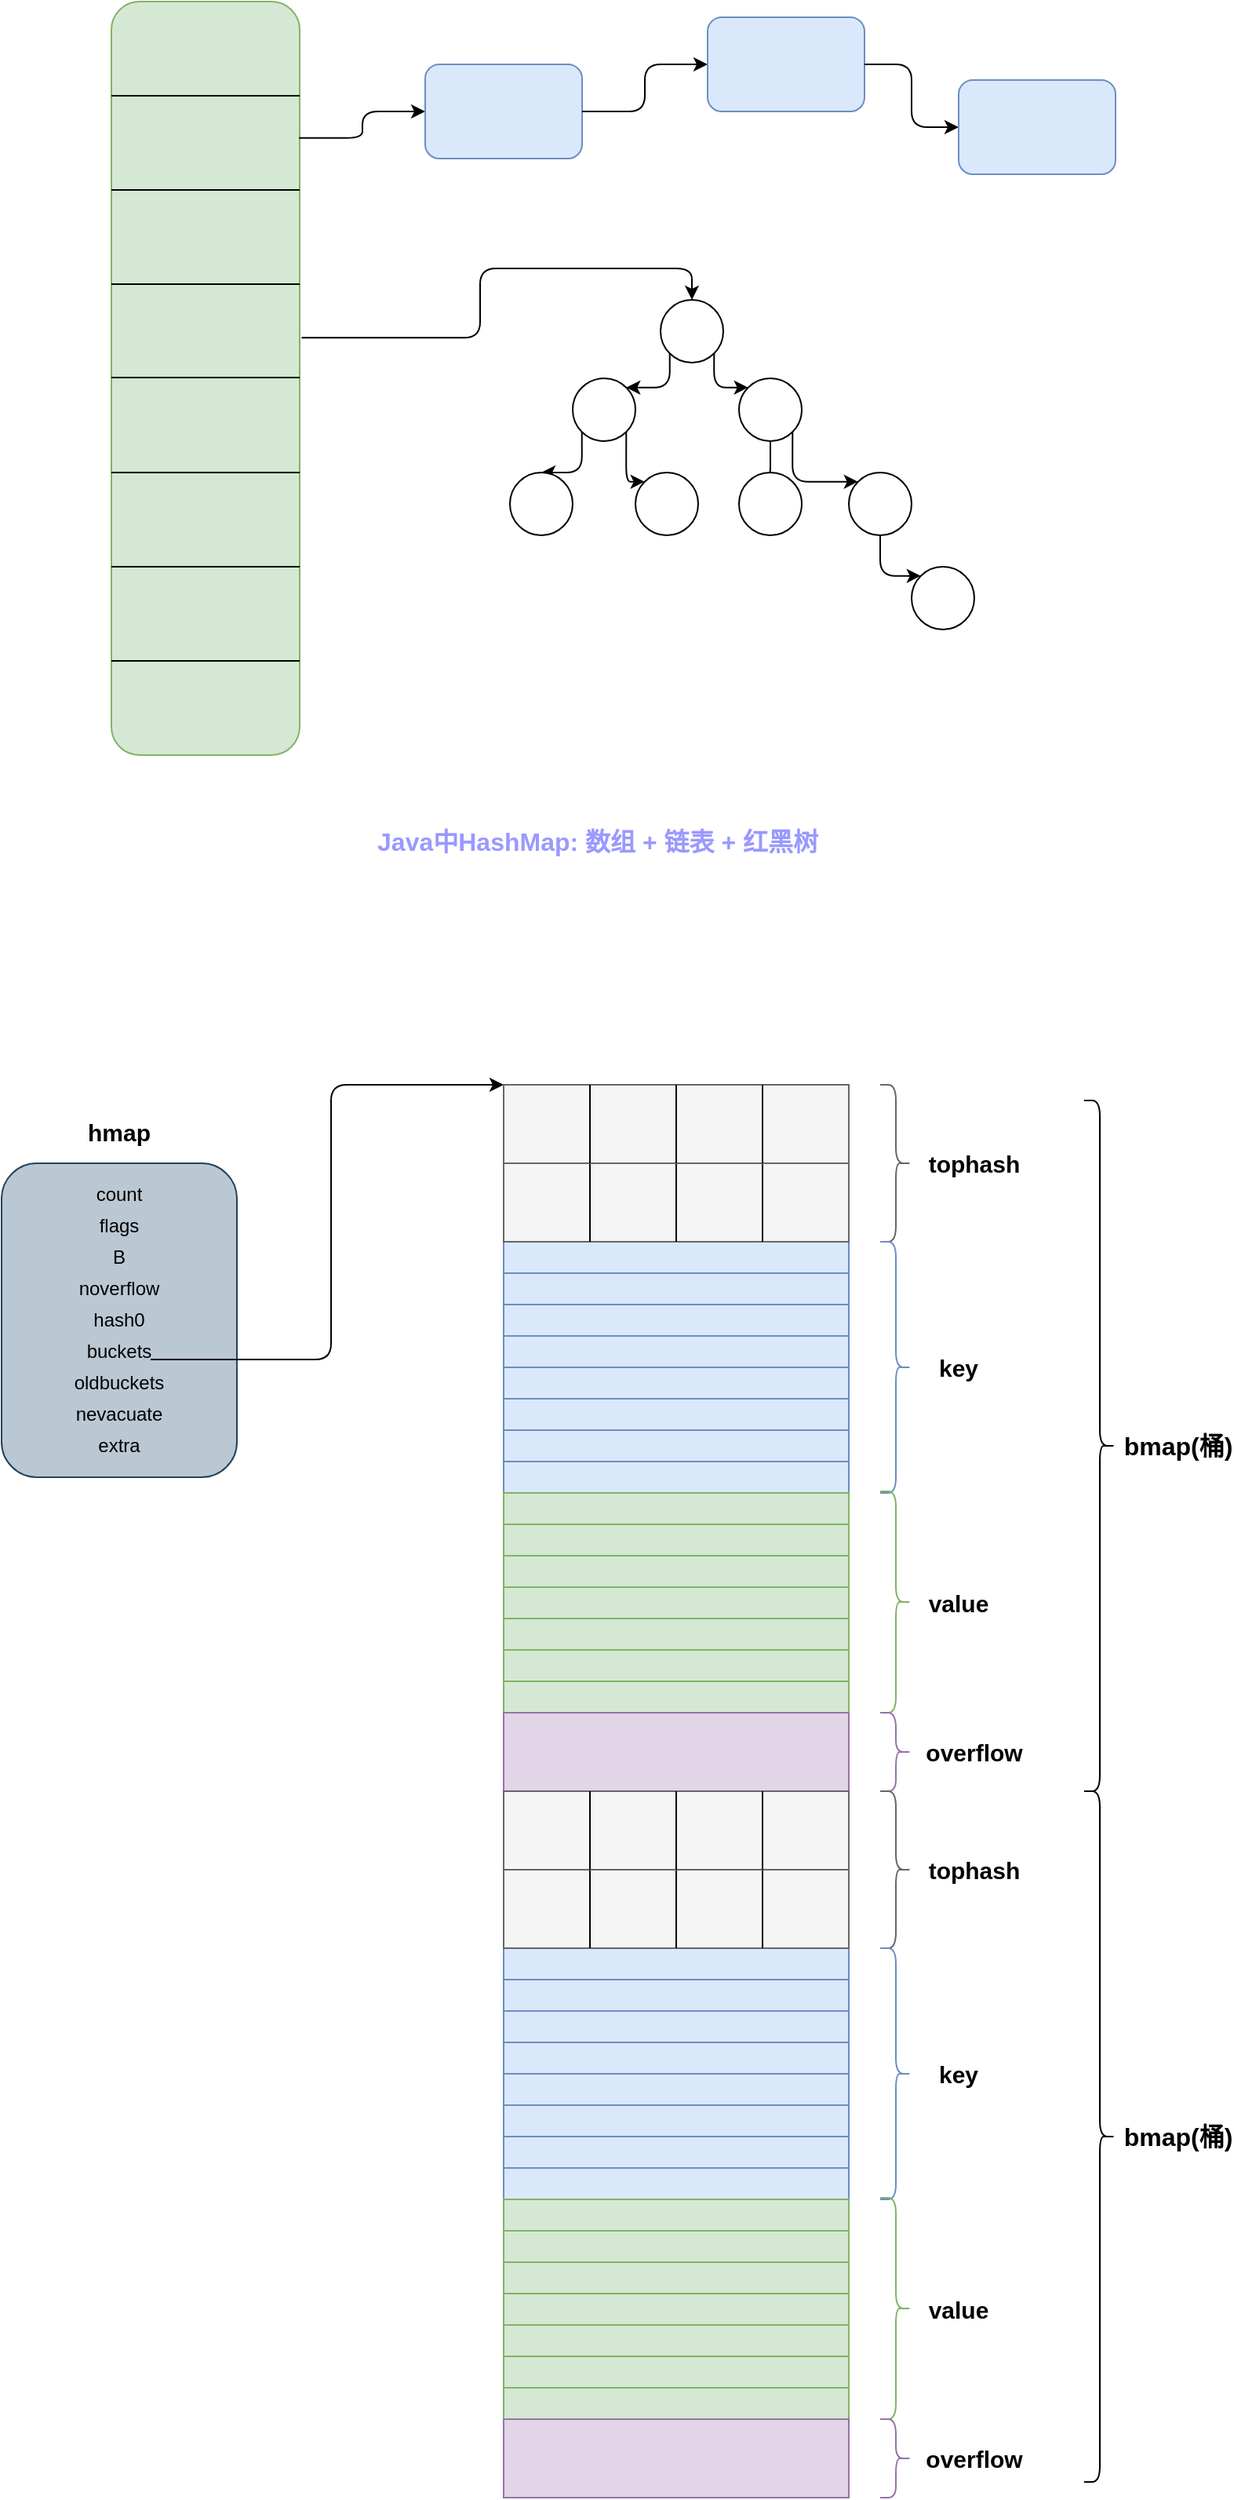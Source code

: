 <mxfile version="14.6.12" type="github">
  <diagram id="4fnfYVpl7zJbcLl9YY_H" name="第 1 页">
    <mxGraphModel dx="1730" dy="913" grid="1" gridSize="10" guides="1" tooltips="1" connect="1" arrows="1" fold="1" page="1" pageScale="1" pageWidth="827" pageHeight="1169" math="0" shadow="0">
      <root>
        <mxCell id="0" />
        <mxCell id="1" parent="0" />
        <mxCell id="SITUzHL4uQJsrREtibzH-1" value="" style="rounded=1;whiteSpace=wrap;html=1;fillColor=#d5e8d4;strokeColor=#82b366;" parent="1" vertex="1">
          <mxGeometry x="100" y="60" width="120" height="480" as="geometry" />
        </mxCell>
        <mxCell id="SITUzHL4uQJsrREtibzH-2" style="edgeStyle=orthogonalEdgeStyle;rounded=0;orthogonalLoop=1;jettySize=auto;html=1;exitX=0;exitY=0.25;exitDx=0;exitDy=0;entryX=1;entryY=0.25;entryDx=0;entryDy=0;endArrow=none;endFill=0;" parent="1" source="SITUzHL4uQJsrREtibzH-1" target="SITUzHL4uQJsrREtibzH-1" edge="1">
          <mxGeometry relative="1" as="geometry">
            <Array as="points">
              <mxPoint x="180" y="180" />
              <mxPoint x="180" y="180" />
            </Array>
          </mxGeometry>
        </mxCell>
        <mxCell id="SITUzHL4uQJsrREtibzH-3" style="edgeStyle=orthogonalEdgeStyle;rounded=0;orthogonalLoop=1;jettySize=auto;html=1;exitX=0;exitY=0.25;exitDx=0;exitDy=0;entryX=1;entryY=0.25;entryDx=0;entryDy=0;endArrow=none;endFill=0;" parent="1" edge="1">
          <mxGeometry relative="1" as="geometry">
            <mxPoint x="100" y="120" as="sourcePoint" />
            <mxPoint x="220" y="120" as="targetPoint" />
            <Array as="points">
              <mxPoint x="180" y="120" />
              <mxPoint x="180" y="120" />
            </Array>
          </mxGeometry>
        </mxCell>
        <mxCell id="SITUzHL4uQJsrREtibzH-4" style="edgeStyle=orthogonalEdgeStyle;rounded=0;orthogonalLoop=1;jettySize=auto;html=1;exitX=0;exitY=0.25;exitDx=0;exitDy=0;entryX=1;entryY=0.25;entryDx=0;entryDy=0;endArrow=none;endFill=0;" parent="1" edge="1">
          <mxGeometry relative="1" as="geometry">
            <mxPoint x="100" y="240" as="sourcePoint" />
            <mxPoint x="220" y="240" as="targetPoint" />
            <Array as="points">
              <mxPoint x="180" y="240" />
              <mxPoint x="180" y="240" />
            </Array>
          </mxGeometry>
        </mxCell>
        <mxCell id="SITUzHL4uQJsrREtibzH-5" style="edgeStyle=orthogonalEdgeStyle;rounded=0;orthogonalLoop=1;jettySize=auto;html=1;exitX=0;exitY=0.25;exitDx=0;exitDy=0;entryX=1;entryY=0.25;entryDx=0;entryDy=0;endArrow=none;endFill=0;" parent="1" edge="1">
          <mxGeometry relative="1" as="geometry">
            <mxPoint x="100" y="299.5" as="sourcePoint" />
            <mxPoint x="220" y="299.5" as="targetPoint" />
            <Array as="points">
              <mxPoint x="180" y="299.5" />
              <mxPoint x="180" y="299.5" />
            </Array>
          </mxGeometry>
        </mxCell>
        <mxCell id="SITUzHL4uQJsrREtibzH-6" style="edgeStyle=orthogonalEdgeStyle;rounded=0;orthogonalLoop=1;jettySize=auto;html=1;exitX=0;exitY=0.25;exitDx=0;exitDy=0;entryX=1;entryY=0.25;entryDx=0;entryDy=0;endArrow=none;endFill=0;" parent="1" edge="1">
          <mxGeometry relative="1" as="geometry">
            <mxPoint x="100" y="360" as="sourcePoint" />
            <mxPoint x="220" y="360" as="targetPoint" />
            <Array as="points">
              <mxPoint x="180" y="360" />
              <mxPoint x="180" y="360" />
            </Array>
          </mxGeometry>
        </mxCell>
        <mxCell id="SITUzHL4uQJsrREtibzH-7" style="edgeStyle=orthogonalEdgeStyle;rounded=0;orthogonalLoop=1;jettySize=auto;html=1;exitX=0;exitY=0.25;exitDx=0;exitDy=0;entryX=1;entryY=0.25;entryDx=0;entryDy=0;endArrow=none;endFill=0;" parent="1" edge="1">
          <mxGeometry relative="1" as="geometry">
            <mxPoint x="100" y="420" as="sourcePoint" />
            <mxPoint x="220" y="420" as="targetPoint" />
            <Array as="points">
              <mxPoint x="180" y="420" />
              <mxPoint x="180" y="420" />
            </Array>
          </mxGeometry>
        </mxCell>
        <mxCell id="SITUzHL4uQJsrREtibzH-8" style="edgeStyle=orthogonalEdgeStyle;rounded=0;orthogonalLoop=1;jettySize=auto;html=1;exitX=0;exitY=0.25;exitDx=0;exitDy=0;entryX=1;entryY=0.25;entryDx=0;entryDy=0;endArrow=none;endFill=0;" parent="1" edge="1">
          <mxGeometry relative="1" as="geometry">
            <mxPoint x="100" y="480" as="sourcePoint" />
            <mxPoint x="220" y="480" as="targetPoint" />
            <Array as="points">
              <mxPoint x="180" y="480" />
              <mxPoint x="180" y="480" />
            </Array>
          </mxGeometry>
        </mxCell>
        <mxCell id="SITUzHL4uQJsrREtibzH-14" style="edgeStyle=orthogonalEdgeStyle;rounded=1;orthogonalLoop=1;jettySize=auto;html=1;exitX=0;exitY=0.5;exitDx=0;exitDy=0;endArrow=none;endFill=0;startArrow=classic;startFill=1;entryX=0.997;entryY=0.181;entryDx=0;entryDy=0;entryPerimeter=0;" parent="1" source="SITUzHL4uQJsrREtibzH-9" target="SITUzHL4uQJsrREtibzH-1" edge="1">
          <mxGeometry relative="1" as="geometry">
            <mxPoint x="224" y="160" as="targetPoint" />
          </mxGeometry>
        </mxCell>
        <mxCell id="SITUzHL4uQJsrREtibzH-9" value="" style="rounded=1;whiteSpace=wrap;html=1;fillColor=#dae8fc;strokeColor=#6c8ebf;" parent="1" vertex="1">
          <mxGeometry x="300" y="100" width="100" height="60" as="geometry" />
        </mxCell>
        <mxCell id="SITUzHL4uQJsrREtibzH-15" style="edgeStyle=orthogonalEdgeStyle;rounded=1;orthogonalLoop=1;jettySize=auto;html=1;exitX=0;exitY=0.5;exitDx=0;exitDy=0;entryX=1;entryY=0.5;entryDx=0;entryDy=0;startArrow=classic;startFill=1;endArrow=none;endFill=0;" parent="1" source="SITUzHL4uQJsrREtibzH-11" target="SITUzHL4uQJsrREtibzH-9" edge="1">
          <mxGeometry relative="1" as="geometry" />
        </mxCell>
        <mxCell id="SITUzHL4uQJsrREtibzH-11" value="" style="rounded=1;whiteSpace=wrap;html=1;fillColor=#dae8fc;strokeColor=#6c8ebf;" parent="1" vertex="1">
          <mxGeometry x="480" y="70" width="100" height="60" as="geometry" />
        </mxCell>
        <mxCell id="SITUzHL4uQJsrREtibzH-16" style="edgeStyle=orthogonalEdgeStyle;rounded=1;orthogonalLoop=1;jettySize=auto;html=1;exitX=0;exitY=0.5;exitDx=0;exitDy=0;entryX=1;entryY=0.5;entryDx=0;entryDy=0;startArrow=classic;startFill=1;endArrow=none;endFill=0;" parent="1" source="SITUzHL4uQJsrREtibzH-12" target="SITUzHL4uQJsrREtibzH-11" edge="1">
          <mxGeometry relative="1" as="geometry" />
        </mxCell>
        <mxCell id="SITUzHL4uQJsrREtibzH-12" value="" style="rounded=1;whiteSpace=wrap;html=1;fillColor=#dae8fc;strokeColor=#6c8ebf;" parent="1" vertex="1">
          <mxGeometry x="640" y="110" width="100" height="60" as="geometry" />
        </mxCell>
        <mxCell id="SITUzHL4uQJsrREtibzH-33" style="edgeStyle=orthogonalEdgeStyle;rounded=1;orthogonalLoop=1;jettySize=auto;html=1;exitX=0.5;exitY=0;exitDx=0;exitDy=0;entryX=1.01;entryY=0.446;entryDx=0;entryDy=0;entryPerimeter=0;startArrow=classic;startFill=1;endArrow=none;endFill=0;" parent="1" source="SITUzHL4uQJsrREtibzH-17" target="SITUzHL4uQJsrREtibzH-1" edge="1">
          <mxGeometry relative="1" as="geometry" />
        </mxCell>
        <mxCell id="SITUzHL4uQJsrREtibzH-17" value="" style="ellipse;whiteSpace=wrap;html=1;aspect=fixed;" parent="1" vertex="1">
          <mxGeometry x="450" y="250" width="40" height="40" as="geometry" />
        </mxCell>
        <mxCell id="SITUzHL4uQJsrREtibzH-25" style="edgeStyle=orthogonalEdgeStyle;rounded=1;orthogonalLoop=1;jettySize=auto;html=1;exitX=1;exitY=0;exitDx=0;exitDy=0;entryX=0;entryY=1;entryDx=0;entryDy=0;startArrow=classic;startFill=1;endArrow=none;endFill=0;" parent="1" source="SITUzHL4uQJsrREtibzH-18" target="SITUzHL4uQJsrREtibzH-17" edge="1">
          <mxGeometry relative="1" as="geometry" />
        </mxCell>
        <mxCell id="SITUzHL4uQJsrREtibzH-18" value="" style="ellipse;whiteSpace=wrap;html=1;aspect=fixed;" parent="1" vertex="1">
          <mxGeometry x="394" y="300" width="40" height="40" as="geometry" />
        </mxCell>
        <mxCell id="SITUzHL4uQJsrREtibzH-27" style="edgeStyle=orthogonalEdgeStyle;rounded=1;orthogonalLoop=1;jettySize=auto;html=1;exitX=0;exitY=0;exitDx=0;exitDy=0;entryX=1;entryY=1;entryDx=0;entryDy=0;startArrow=classic;startFill=1;endArrow=none;endFill=0;" parent="1" source="SITUzHL4uQJsrREtibzH-19" target="SITUzHL4uQJsrREtibzH-17" edge="1">
          <mxGeometry relative="1" as="geometry" />
        </mxCell>
        <mxCell id="SITUzHL4uQJsrREtibzH-19" value="" style="ellipse;whiteSpace=wrap;html=1;aspect=fixed;" parent="1" vertex="1">
          <mxGeometry x="500" y="300" width="40" height="40" as="geometry" />
        </mxCell>
        <mxCell id="SITUzHL4uQJsrREtibzH-28" style="edgeStyle=orthogonalEdgeStyle;rounded=1;orthogonalLoop=1;jettySize=auto;html=1;exitX=0.5;exitY=0;exitDx=0;exitDy=0;entryX=0;entryY=1;entryDx=0;entryDy=0;startArrow=classic;startFill=1;endArrow=none;endFill=0;" parent="1" source="SITUzHL4uQJsrREtibzH-20" target="SITUzHL4uQJsrREtibzH-18" edge="1">
          <mxGeometry relative="1" as="geometry" />
        </mxCell>
        <mxCell id="SITUzHL4uQJsrREtibzH-20" value="" style="ellipse;whiteSpace=wrap;html=1;aspect=fixed;" parent="1" vertex="1">
          <mxGeometry x="354" y="360" width="40" height="40" as="geometry" />
        </mxCell>
        <mxCell id="SITUzHL4uQJsrREtibzH-29" style="edgeStyle=orthogonalEdgeStyle;rounded=1;orthogonalLoop=1;jettySize=auto;html=1;exitX=0;exitY=0;exitDx=0;exitDy=0;entryX=1;entryY=1;entryDx=0;entryDy=0;startArrow=classic;startFill=1;endArrow=none;endFill=0;" parent="1" source="SITUzHL4uQJsrREtibzH-21" target="SITUzHL4uQJsrREtibzH-18" edge="1">
          <mxGeometry relative="1" as="geometry" />
        </mxCell>
        <mxCell id="SITUzHL4uQJsrREtibzH-21" value="" style="ellipse;whiteSpace=wrap;html=1;aspect=fixed;" parent="1" vertex="1">
          <mxGeometry x="434" y="360" width="40" height="40" as="geometry" />
        </mxCell>
        <mxCell id="SITUzHL4uQJsrREtibzH-30" style="edgeStyle=orthogonalEdgeStyle;rounded=1;orthogonalLoop=1;jettySize=auto;html=1;exitX=0;exitY=0;exitDx=0;exitDy=0;entryX=0.5;entryY=1;entryDx=0;entryDy=0;startArrow=classic;startFill=1;endArrow=none;endFill=0;" parent="1" source="SITUzHL4uQJsrREtibzH-22" target="SITUzHL4uQJsrREtibzH-19" edge="1">
          <mxGeometry relative="1" as="geometry" />
        </mxCell>
        <mxCell id="SITUzHL4uQJsrREtibzH-22" value="" style="ellipse;whiteSpace=wrap;html=1;aspect=fixed;" parent="1" vertex="1">
          <mxGeometry x="500" y="360" width="40" height="40" as="geometry" />
        </mxCell>
        <mxCell id="SITUzHL4uQJsrREtibzH-31" style="edgeStyle=orthogonalEdgeStyle;rounded=1;orthogonalLoop=1;jettySize=auto;html=1;exitX=0;exitY=0;exitDx=0;exitDy=0;entryX=1;entryY=1;entryDx=0;entryDy=0;startArrow=classic;startFill=1;endArrow=none;endFill=0;" parent="1" source="SITUzHL4uQJsrREtibzH-23" target="SITUzHL4uQJsrREtibzH-19" edge="1">
          <mxGeometry relative="1" as="geometry" />
        </mxCell>
        <mxCell id="SITUzHL4uQJsrREtibzH-23" value="" style="ellipse;whiteSpace=wrap;html=1;aspect=fixed;" parent="1" vertex="1">
          <mxGeometry x="570" y="360" width="40" height="40" as="geometry" />
        </mxCell>
        <mxCell id="SITUzHL4uQJsrREtibzH-32" style="edgeStyle=orthogonalEdgeStyle;rounded=1;orthogonalLoop=1;jettySize=auto;html=1;exitX=0;exitY=0;exitDx=0;exitDy=0;entryX=0.5;entryY=1;entryDx=0;entryDy=0;startArrow=classic;startFill=1;endArrow=none;endFill=0;" parent="1" source="SITUzHL4uQJsrREtibzH-24" target="SITUzHL4uQJsrREtibzH-23" edge="1">
          <mxGeometry relative="1" as="geometry" />
        </mxCell>
        <mxCell id="SITUzHL4uQJsrREtibzH-24" value="" style="ellipse;whiteSpace=wrap;html=1;aspect=fixed;" parent="1" vertex="1">
          <mxGeometry x="610" y="420" width="40" height="40" as="geometry" />
        </mxCell>
        <mxCell id="SITUzHL4uQJsrREtibzH-34" value="&lt;font style=&quot;font-size: 16px&quot; color=&quot;#9999ff&quot;&gt;&lt;b&gt;Java中HashMap: 数组 + 链表 + 红黑树&lt;/b&gt;&lt;/font&gt;" style="text;html=1;strokeColor=none;fillColor=none;align=center;verticalAlign=middle;whiteSpace=wrap;rounded=0;" parent="1" vertex="1">
          <mxGeometry x="220" y="560" width="380" height="70" as="geometry" />
        </mxCell>
        <mxCell id="ddzBG5LzOeLQfc5O8ZVu-1" value="" style="rounded=1;whiteSpace=wrap;html=1;fillColor=#bac8d3;strokeColor=#23445d;" vertex="1" parent="1">
          <mxGeometry x="30" y="800" width="150" height="200" as="geometry" />
        </mxCell>
        <mxCell id="ddzBG5LzOeLQfc5O8ZVu-2" value="&lt;font style=&quot;font-size: 15px&quot;&gt;&lt;b&gt;hmap&lt;/b&gt;&lt;/font&gt;" style="text;html=1;strokeColor=none;fillColor=none;align=center;verticalAlign=middle;whiteSpace=wrap;rounded=0;" vertex="1" parent="1">
          <mxGeometry x="85" y="770" width="40" height="20" as="geometry" />
        </mxCell>
        <mxCell id="ddzBG5LzOeLQfc5O8ZVu-4" value="count" style="text;html=1;strokeColor=none;fillColor=none;align=center;verticalAlign=middle;whiteSpace=wrap;rounded=0;" vertex="1" parent="1">
          <mxGeometry x="85" y="810" width="40" height="20" as="geometry" />
        </mxCell>
        <mxCell id="ddzBG5LzOeLQfc5O8ZVu-5" value="flags" style="text;html=1;strokeColor=none;fillColor=none;align=center;verticalAlign=middle;whiteSpace=wrap;rounded=0;" vertex="1" parent="1">
          <mxGeometry x="85" y="830" width="40" height="20" as="geometry" />
        </mxCell>
        <mxCell id="ddzBG5LzOeLQfc5O8ZVu-6" value="B" style="text;html=1;strokeColor=none;fillColor=none;align=center;verticalAlign=middle;whiteSpace=wrap;rounded=0;" vertex="1" parent="1">
          <mxGeometry x="85" y="850" width="40" height="20" as="geometry" />
        </mxCell>
        <mxCell id="ddzBG5LzOeLQfc5O8ZVu-7" value="noverflow&lt;span style=&quot;color: rgba(0 , 0 , 0 , 0) ; font-family: monospace ; font-size: 0px&quot;&gt;%3CmxGraphModel%3E%3Croot%3E%3CmxCell%20id%3D%220%22%2F%3E%3CmxCell%20id%3D%221%22%20parent%3D%220%22%2F%3E%3CmxCell%20id%3D%222%22%20value%3D%22B%22%20style%3D%22text%3Bhtml%3D1%3BstrokeColor%3Dnone%3BfillColor%3Dnone%3Balign%3Dcenter%3BverticalAlign%3Dmiddle%3BwhiteSpace%3Dwrap%3Brounded%3D0%3B%22%20vertex%3D%221%22%20parent%3D%221%22%3E%3CmxGeometry%20x%3D%2285%22%20y%3D%22850%22%20width%3D%2240%22%20height%3D%2220%22%20as%3D%22geometry%22%2F%3E%3C%2FmxCell%3E%3C%2Froot%3E%3C%2FmxGraphModel%3E&lt;/span&gt;" style="text;html=1;strokeColor=none;fillColor=none;align=center;verticalAlign=middle;whiteSpace=wrap;rounded=0;" vertex="1" parent="1">
          <mxGeometry x="85" y="870" width="40" height="20" as="geometry" />
        </mxCell>
        <mxCell id="ddzBG5LzOeLQfc5O8ZVu-8" value="hash0" style="text;html=1;strokeColor=none;fillColor=none;align=center;verticalAlign=middle;whiteSpace=wrap;rounded=0;" vertex="1" parent="1">
          <mxGeometry x="85" y="890" width="40" height="20" as="geometry" />
        </mxCell>
        <mxCell id="ddzBG5LzOeLQfc5O8ZVu-9" value="buckets" style="text;html=1;strokeColor=none;fillColor=none;align=center;verticalAlign=middle;whiteSpace=wrap;rounded=0;" vertex="1" parent="1">
          <mxGeometry x="85" y="910" width="40" height="20" as="geometry" />
        </mxCell>
        <mxCell id="ddzBG5LzOeLQfc5O8ZVu-10" value="oldbuckets" style="text;html=1;strokeColor=none;fillColor=none;align=center;verticalAlign=middle;whiteSpace=wrap;rounded=0;" vertex="1" parent="1">
          <mxGeometry x="85" y="930" width="40" height="20" as="geometry" />
        </mxCell>
        <mxCell id="ddzBG5LzOeLQfc5O8ZVu-11" value="nevacuate" style="text;html=1;strokeColor=none;fillColor=none;align=center;verticalAlign=middle;whiteSpace=wrap;rounded=0;" vertex="1" parent="1">
          <mxGeometry x="85" y="950" width="40" height="20" as="geometry" />
        </mxCell>
        <mxCell id="ddzBG5LzOeLQfc5O8ZVu-12" value="extra" style="text;html=1;strokeColor=none;fillColor=none;align=center;verticalAlign=middle;whiteSpace=wrap;rounded=0;" vertex="1" parent="1">
          <mxGeometry x="85" y="970" width="40" height="20" as="geometry" />
        </mxCell>
        <mxCell id="ddzBG5LzOeLQfc5O8ZVu-44" style="edgeStyle=orthogonalEdgeStyle;rounded=1;orthogonalLoop=1;jettySize=auto;html=1;exitX=0.75;exitY=0;exitDx=0;exitDy=0;entryX=0.75;entryY=0;entryDx=0;entryDy=0;endArrow=classic;endFill=1;" edge="1" parent="1" source="ddzBG5LzOeLQfc5O8ZVu-13" target="ddzBG5LzOeLQfc5O8ZVu-26">
          <mxGeometry relative="1" as="geometry" />
        </mxCell>
        <mxCell id="ddzBG5LzOeLQfc5O8ZVu-45" style="edgeStyle=orthogonalEdgeStyle;rounded=1;orthogonalLoop=1;jettySize=auto;html=1;exitX=0.75;exitY=0;exitDx=0;exitDy=0;entryX=0.75;entryY=0;entryDx=0;entryDy=0;endArrow=none;endFill=0;" edge="1" parent="1" source="ddzBG5LzOeLQfc5O8ZVu-13" target="ddzBG5LzOeLQfc5O8ZVu-26">
          <mxGeometry relative="1" as="geometry" />
        </mxCell>
        <mxCell id="ddzBG5LzOeLQfc5O8ZVu-13" value="" style="rounded=1;whiteSpace=wrap;html=1;" vertex="1" parent="1">
          <mxGeometry x="350" y="800" width="220" height="400" as="geometry" />
        </mxCell>
        <mxCell id="ddzBG5LzOeLQfc5O8ZVu-14" style="edgeStyle=orthogonalEdgeStyle;rounded=0;orthogonalLoop=1;jettySize=auto;html=1;exitX=0;exitY=0.25;exitDx=0;exitDy=0;entryX=1;entryY=0.25;entryDx=0;entryDy=0;endArrow=none;endFill=0;" edge="1" parent="1" source="ddzBG5LzOeLQfc5O8ZVu-13" target="ddzBG5LzOeLQfc5O8ZVu-13">
          <mxGeometry relative="1" as="geometry">
            <Array as="points">
              <mxPoint x="440" y="850" />
              <mxPoint x="440" y="850" />
            </Array>
          </mxGeometry>
        </mxCell>
        <mxCell id="ddzBG5LzOeLQfc5O8ZVu-46" style="edgeStyle=orthogonalEdgeStyle;rounded=1;orthogonalLoop=1;jettySize=auto;html=1;exitX=0.75;exitY=0;exitDx=0;exitDy=0;entryX=0.75;entryY=0;entryDx=0;entryDy=0;endArrow=none;endFill=0;" edge="1" parent="1" source="ddzBG5LzOeLQfc5O8ZVu-26" target="ddzBG5LzOeLQfc5O8ZVu-13">
          <mxGeometry relative="1" as="geometry">
            <Array as="points">
              <mxPoint x="515" y="850" />
              <mxPoint x="515" y="850" />
            </Array>
          </mxGeometry>
        </mxCell>
        <mxCell id="ddzBG5LzOeLQfc5O8ZVu-26" value="" style="rounded=0;whiteSpace=wrap;html=1;shadow=0;fillColor=#dae8fc;strokeColor=#6c8ebf;" vertex="1" parent="1">
          <mxGeometry x="350" y="850" width="220" height="20" as="geometry" />
        </mxCell>
        <mxCell id="ddzBG5LzOeLQfc5O8ZVu-28" value="" style="rounded=0;whiteSpace=wrap;html=1;shadow=0;fillColor=#dae8fc;strokeColor=#6c8ebf;" vertex="1" parent="1">
          <mxGeometry x="350" y="870" width="220" height="20" as="geometry" />
        </mxCell>
        <mxCell id="ddzBG5LzOeLQfc5O8ZVu-29" value="" style="rounded=0;whiteSpace=wrap;html=1;shadow=0;fillColor=#dae8fc;strokeColor=#6c8ebf;" vertex="1" parent="1">
          <mxGeometry x="350" y="890" width="220" height="20" as="geometry" />
        </mxCell>
        <mxCell id="ddzBG5LzOeLQfc5O8ZVu-30" value="" style="rounded=0;whiteSpace=wrap;html=1;shadow=0;fillColor=#dae8fc;strokeColor=#6c8ebf;" vertex="1" parent="1">
          <mxGeometry x="350" y="910" width="220" height="20" as="geometry" />
        </mxCell>
        <mxCell id="ddzBG5LzOeLQfc5O8ZVu-31" value="" style="rounded=0;whiteSpace=wrap;html=1;shadow=0;fillColor=#dae8fc;strokeColor=#6c8ebf;" vertex="1" parent="1">
          <mxGeometry x="350" y="930" width="220" height="20" as="geometry" />
        </mxCell>
        <mxCell id="ddzBG5LzOeLQfc5O8ZVu-32" value="" style="rounded=0;whiteSpace=wrap;html=1;shadow=0;fillColor=#dae8fc;strokeColor=#6c8ebf;" vertex="1" parent="1">
          <mxGeometry x="350" y="950" width="220" height="20" as="geometry" />
        </mxCell>
        <mxCell id="ddzBG5LzOeLQfc5O8ZVu-34" value="" style="rounded=0;whiteSpace=wrap;html=1;shadow=0;fillColor=#dae8fc;strokeColor=#6c8ebf;" vertex="1" parent="1">
          <mxGeometry x="350" y="970" width="220" height="20" as="geometry" />
        </mxCell>
        <mxCell id="ddzBG5LzOeLQfc5O8ZVu-35" value="" style="rounded=0;whiteSpace=wrap;html=1;shadow=0;fillColor=#dae8fc;strokeColor=#6c8ebf;" vertex="1" parent="1">
          <mxGeometry x="350" y="990" width="220" height="20" as="geometry" />
        </mxCell>
        <mxCell id="ddzBG5LzOeLQfc5O8ZVu-36" style="edgeStyle=orthogonalEdgeStyle;rounded=0;orthogonalLoop=1;jettySize=auto;html=1;exitX=0;exitY=0.25;exitDx=0;exitDy=0;entryX=1;entryY=0.25;entryDx=0;entryDy=0;endArrow=none;endFill=0;" edge="1" parent="1">
          <mxGeometry relative="1" as="geometry">
            <mxPoint x="350" y="1055" as="sourcePoint" />
            <mxPoint x="570" y="1055" as="targetPoint" />
            <Array as="points">
              <mxPoint x="440" y="1010" />
              <mxPoint x="440" y="1010" />
            </Array>
          </mxGeometry>
        </mxCell>
        <mxCell id="ddzBG5LzOeLQfc5O8ZVu-37" value="" style="rounded=0;whiteSpace=wrap;html=1;shadow=0;fillColor=#d5e8d4;strokeColor=#82b366;" vertex="1" parent="1">
          <mxGeometry x="350" y="1010" width="220" height="20" as="geometry" />
        </mxCell>
        <mxCell id="ddzBG5LzOeLQfc5O8ZVu-38" value="" style="rounded=0;whiteSpace=wrap;html=1;shadow=0;fillColor=#d5e8d4;strokeColor=#82b366;" vertex="1" parent="1">
          <mxGeometry x="350" y="1030" width="220" height="20" as="geometry" />
        </mxCell>
        <mxCell id="ddzBG5LzOeLQfc5O8ZVu-39" value="" style="rounded=0;whiteSpace=wrap;html=1;shadow=0;fillColor=#d5e8d4;strokeColor=#82b366;" vertex="1" parent="1">
          <mxGeometry x="350" y="1050" width="220" height="20" as="geometry" />
        </mxCell>
        <mxCell id="ddzBG5LzOeLQfc5O8ZVu-40" value="" style="rounded=0;whiteSpace=wrap;html=1;shadow=0;fillColor=#d5e8d4;strokeColor=#82b366;" vertex="1" parent="1">
          <mxGeometry x="350" y="1070" width="220" height="20" as="geometry" />
        </mxCell>
        <mxCell id="ddzBG5LzOeLQfc5O8ZVu-41" value="" style="rounded=0;whiteSpace=wrap;html=1;shadow=0;fillColor=#d5e8d4;strokeColor=#82b366;" vertex="1" parent="1">
          <mxGeometry x="350" y="1090" width="220" height="20" as="geometry" />
        </mxCell>
        <mxCell id="ddzBG5LzOeLQfc5O8ZVu-42" value="" style="rounded=0;whiteSpace=wrap;html=1;shadow=0;fillColor=#d5e8d4;strokeColor=#82b366;" vertex="1" parent="1">
          <mxGeometry x="350" y="1110" width="220" height="20" as="geometry" />
        </mxCell>
        <mxCell id="ddzBG5LzOeLQfc5O8ZVu-43" value="" style="rounded=0;whiteSpace=wrap;html=1;shadow=0;fillColor=#d5e8d4;strokeColor=#82b366;" vertex="1" parent="1">
          <mxGeometry x="350" y="1130" width="220" height="20" as="geometry" />
        </mxCell>
        <mxCell id="ddzBG5LzOeLQfc5O8ZVu-15" style="edgeStyle=orthogonalEdgeStyle;rounded=1;orthogonalLoop=1;jettySize=auto;html=1;exitX=1;exitY=0.75;exitDx=0;exitDy=0;entryX=0;entryY=0;entryDx=0;entryDy=0;endArrow=classic;endFill=1;" edge="1" parent="1" source="ddzBG5LzOeLQfc5O8ZVu-9" target="ddzBG5LzOeLQfc5O8ZVu-70">
          <mxGeometry relative="1" as="geometry">
            <Array as="points">
              <mxPoint x="240" y="925" />
              <mxPoint x="240" y="750" />
            </Array>
          </mxGeometry>
        </mxCell>
        <mxCell id="ddzBG5LzOeLQfc5O8ZVu-49" style="edgeStyle=orthogonalEdgeStyle;rounded=1;orthogonalLoop=1;jettySize=auto;html=1;entryX=0.75;entryY=0;entryDx=0;entryDy=0;endArrow=none;endFill=0;exitX=0.5;exitY=0;exitDx=0;exitDy=0;" edge="1" parent="1" source="ddzBG5LzOeLQfc5O8ZVu-26">
          <mxGeometry relative="1" as="geometry">
            <mxPoint x="459.5" y="830" as="sourcePoint" />
            <mxPoint x="459.5" y="800" as="targetPoint" />
            <Array as="points">
              <mxPoint x="460" y="820" />
            </Array>
          </mxGeometry>
        </mxCell>
        <mxCell id="ddzBG5LzOeLQfc5O8ZVu-50" style="edgeStyle=orthogonalEdgeStyle;rounded=1;orthogonalLoop=1;jettySize=auto;html=1;entryX=0.75;entryY=0;entryDx=0;entryDy=0;endArrow=none;endFill=0;" edge="1" parent="1">
          <mxGeometry relative="1" as="geometry">
            <mxPoint x="489" y="850" as="sourcePoint" />
            <mxPoint x="489" y="800" as="targetPoint" />
            <Array as="points">
              <mxPoint x="489.5" y="820" />
            </Array>
          </mxGeometry>
        </mxCell>
        <mxCell id="ddzBG5LzOeLQfc5O8ZVu-51" style="edgeStyle=orthogonalEdgeStyle;rounded=1;orthogonalLoop=1;jettySize=auto;html=1;entryX=0.75;entryY=0;entryDx=0;entryDy=0;endArrow=none;endFill=0;" edge="1" parent="1">
          <mxGeometry relative="1" as="geometry">
            <mxPoint x="540" y="850" as="sourcePoint" />
            <mxPoint x="540" y="800" as="targetPoint" />
            <Array as="points">
              <mxPoint x="540.5" y="820" />
            </Array>
          </mxGeometry>
        </mxCell>
        <mxCell id="ddzBG5LzOeLQfc5O8ZVu-52" style="edgeStyle=orthogonalEdgeStyle;rounded=1;orthogonalLoop=1;jettySize=auto;html=1;entryX=0.75;entryY=0;entryDx=0;entryDy=0;endArrow=none;endFill=0;" edge="1" parent="1">
          <mxGeometry relative="1" as="geometry">
            <mxPoint x="409.5" y="850" as="sourcePoint" />
            <mxPoint x="409.5" y="800" as="targetPoint" />
            <Array as="points">
              <mxPoint x="410" y="820" />
            </Array>
          </mxGeometry>
        </mxCell>
        <mxCell id="ddzBG5LzOeLQfc5O8ZVu-53" style="edgeStyle=orthogonalEdgeStyle;rounded=1;orthogonalLoop=1;jettySize=auto;html=1;entryX=0.75;entryY=0;entryDx=0;entryDy=0;endArrow=none;endFill=0;" edge="1" parent="1">
          <mxGeometry relative="1" as="geometry">
            <mxPoint x="434" y="850" as="sourcePoint" />
            <mxPoint x="434" y="800" as="targetPoint" />
            <Array as="points">
              <mxPoint x="434.5" y="820" />
            </Array>
          </mxGeometry>
        </mxCell>
        <mxCell id="ddzBG5LzOeLQfc5O8ZVu-54" style="edgeStyle=orthogonalEdgeStyle;rounded=1;orthogonalLoop=1;jettySize=auto;html=1;entryX=0.75;entryY=0;entryDx=0;entryDy=0;endArrow=none;endFill=0;fillColor=#E1D5E7;" edge="1" parent="1">
          <mxGeometry relative="1" as="geometry">
            <mxPoint x="380" y="850" as="sourcePoint" />
            <mxPoint x="380" y="800" as="targetPoint" />
            <Array as="points">
              <mxPoint x="380.5" y="820" />
            </Array>
          </mxGeometry>
        </mxCell>
        <mxCell id="ddzBG5LzOeLQfc5O8ZVu-56" value="" style="rounded=0;whiteSpace=wrap;html=1;shadow=0;fillColor=#e1d5e7;strokeColor=#9673a6;" vertex="1" parent="1">
          <mxGeometry x="350" y="1150" width="220" height="50" as="geometry" />
        </mxCell>
        <mxCell id="ddzBG5LzOeLQfc5O8ZVu-59" value="" style="rounded=0;whiteSpace=wrap;html=1;shadow=0;fillColor=#f5f5f5;strokeColor=#666666;fontColor=#333333;" vertex="1" parent="1">
          <mxGeometry x="350" y="800" width="220" height="50" as="geometry" />
        </mxCell>
        <mxCell id="ddzBG5LzOeLQfc5O8ZVu-62" style="edgeStyle=orthogonalEdgeStyle;rounded=1;orthogonalLoop=1;jettySize=auto;html=1;exitX=0.5;exitY=0;exitDx=0;exitDy=0;entryX=0.5;entryY=1;entryDx=0;entryDy=0;endArrow=none;endFill=0;fillColor=#E1D5E7;" edge="1" parent="1" source="ddzBG5LzOeLQfc5O8ZVu-59" target="ddzBG5LzOeLQfc5O8ZVu-59">
          <mxGeometry relative="1" as="geometry">
            <Array as="points">
              <mxPoint x="460" y="825" />
              <mxPoint x="460" y="825" />
            </Array>
          </mxGeometry>
        </mxCell>
        <mxCell id="ddzBG5LzOeLQfc5O8ZVu-65" style="edgeStyle=orthogonalEdgeStyle;rounded=1;orthogonalLoop=1;jettySize=auto;html=1;exitX=0.25;exitY=0;exitDx=0;exitDy=0;entryX=0.25;entryY=1;entryDx=0;entryDy=0;endArrow=none;endFill=0;fillColor=#E1D5E7;" edge="1" parent="1" source="ddzBG5LzOeLQfc5O8ZVu-59" target="ddzBG5LzOeLQfc5O8ZVu-59">
          <mxGeometry relative="1" as="geometry">
            <Array as="points">
              <mxPoint x="405" y="810" />
              <mxPoint x="405" y="810" />
            </Array>
          </mxGeometry>
        </mxCell>
        <mxCell id="ddzBG5LzOeLQfc5O8ZVu-66" style="edgeStyle=orthogonalEdgeStyle;rounded=1;orthogonalLoop=1;jettySize=auto;html=1;exitX=0.75;exitY=0;exitDx=0;exitDy=0;entryX=0.75;entryY=1;entryDx=0;entryDy=0;endArrow=none;endFill=0;fillColor=#E1D5E7;" edge="1" parent="1" source="ddzBG5LzOeLQfc5O8ZVu-59" target="ddzBG5LzOeLQfc5O8ZVu-59">
          <mxGeometry relative="1" as="geometry">
            <Array as="points">
              <mxPoint x="515" y="825" />
              <mxPoint x="515" y="825" />
            </Array>
          </mxGeometry>
        </mxCell>
        <mxCell id="ddzBG5LzOeLQfc5O8ZVu-70" value="" style="rounded=0;whiteSpace=wrap;html=1;shadow=0;fillColor=#f5f5f5;strokeColor=#666666;fontColor=#333333;" vertex="1" parent="1">
          <mxGeometry x="350" y="750" width="220" height="50" as="geometry" />
        </mxCell>
        <mxCell id="ddzBG5LzOeLQfc5O8ZVu-71" style="edgeStyle=orthogonalEdgeStyle;rounded=1;orthogonalLoop=1;jettySize=auto;html=1;exitX=0.25;exitY=0;exitDx=0;exitDy=0;entryX=0.25;entryY=1;entryDx=0;entryDy=0;endArrow=none;endFill=0;fillColor=#E1D5E7;" edge="1" parent="1" source="ddzBG5LzOeLQfc5O8ZVu-70" target="ddzBG5LzOeLQfc5O8ZVu-70">
          <mxGeometry relative="1" as="geometry">
            <Array as="points">
              <mxPoint x="405" y="775" />
              <mxPoint x="405" y="775" />
            </Array>
          </mxGeometry>
        </mxCell>
        <mxCell id="ddzBG5LzOeLQfc5O8ZVu-72" style="edgeStyle=orthogonalEdgeStyle;rounded=1;orthogonalLoop=1;jettySize=auto;html=1;exitX=0.5;exitY=0;exitDx=0;exitDy=0;entryX=0.5;entryY=1;entryDx=0;entryDy=0;endArrow=none;endFill=0;fillColor=#E1D5E7;" edge="1" parent="1" source="ddzBG5LzOeLQfc5O8ZVu-70" target="ddzBG5LzOeLQfc5O8ZVu-70">
          <mxGeometry relative="1" as="geometry">
            <Array as="points">
              <mxPoint x="460" y="770" />
              <mxPoint x="460" y="770" />
            </Array>
          </mxGeometry>
        </mxCell>
        <mxCell id="ddzBG5LzOeLQfc5O8ZVu-73" style="edgeStyle=orthogonalEdgeStyle;rounded=1;orthogonalLoop=1;jettySize=auto;html=1;exitX=0.75;exitY=0;exitDx=0;exitDy=0;entryX=0.75;entryY=1;entryDx=0;entryDy=0;endArrow=none;endFill=0;fillColor=#E1D5E7;" edge="1" parent="1" source="ddzBG5LzOeLQfc5O8ZVu-70" target="ddzBG5LzOeLQfc5O8ZVu-70">
          <mxGeometry relative="1" as="geometry">
            <Array as="points">
              <mxPoint x="515" y="775" />
              <mxPoint x="515" y="775" />
            </Array>
          </mxGeometry>
        </mxCell>
        <mxCell id="ddzBG5LzOeLQfc5O8ZVu-87" value="" style="shape=curlyBracket;whiteSpace=wrap;html=1;rounded=1;flipH=1;shadow=0;fillColor=#f5f5f5;strokeColor=#666666;fontColor=#333333;" vertex="1" parent="1">
          <mxGeometry x="590" y="750" width="20" height="100" as="geometry" />
        </mxCell>
        <mxCell id="ddzBG5LzOeLQfc5O8ZVu-88" value="" style="shape=curlyBracket;whiteSpace=wrap;html=1;rounded=1;flipH=1;shadow=0;fillColor=#dae8fc;strokeColor=#6c8ebf;" vertex="1" parent="1">
          <mxGeometry x="590" y="850" width="20" height="160" as="geometry" />
        </mxCell>
        <mxCell id="ddzBG5LzOeLQfc5O8ZVu-89" value="" style="shape=curlyBracket;whiteSpace=wrap;html=1;rounded=1;flipH=1;shadow=0;fillColor=#d5e8d4;strokeColor=#82b366;" vertex="1" parent="1">
          <mxGeometry x="590" y="1009" width="20" height="141" as="geometry" />
        </mxCell>
        <mxCell id="ddzBG5LzOeLQfc5O8ZVu-91" value="" style="shape=curlyBracket;whiteSpace=wrap;html=1;rounded=1;flipH=1;shadow=0;fillColor=#e1d5e7;strokeColor=#9673a6;" vertex="1" parent="1">
          <mxGeometry x="590" y="1150" width="20" height="50" as="geometry" />
        </mxCell>
        <mxCell id="ddzBG5LzOeLQfc5O8ZVu-92" value="&lt;font style=&quot;font-size: 15px&quot;&gt;&lt;b&gt;tophash&lt;/b&gt;&lt;/font&gt;" style="text;html=1;strokeColor=none;fillColor=none;align=center;verticalAlign=middle;whiteSpace=wrap;rounded=0;shadow=0;" vertex="1" parent="1">
          <mxGeometry x="630" y="790" width="40" height="20" as="geometry" />
        </mxCell>
        <mxCell id="ddzBG5LzOeLQfc5O8ZVu-94" value="&lt;font style=&quot;font-size: 15px&quot;&gt;&lt;b&gt;key&lt;/b&gt;&lt;/font&gt;" style="text;html=1;strokeColor=none;fillColor=none;align=center;verticalAlign=middle;whiteSpace=wrap;rounded=0;shadow=0;" vertex="1" parent="1">
          <mxGeometry x="620" y="920" width="40" height="20" as="geometry" />
        </mxCell>
        <mxCell id="ddzBG5LzOeLQfc5O8ZVu-95" value="&lt;font style=&quot;font-size: 15px&quot;&gt;&lt;b&gt;value&lt;/b&gt;&lt;/font&gt;" style="text;html=1;strokeColor=none;fillColor=none;align=center;verticalAlign=middle;whiteSpace=wrap;rounded=0;shadow=0;" vertex="1" parent="1">
          <mxGeometry x="620" y="1069.5" width="40" height="20" as="geometry" />
        </mxCell>
        <mxCell id="ddzBG5LzOeLQfc5O8ZVu-96" value="&lt;font style=&quot;font-size: 15px&quot;&gt;&lt;b&gt;overflow&lt;/b&gt;&lt;/font&gt;" style="text;html=1;strokeColor=none;fillColor=none;align=center;verticalAlign=middle;whiteSpace=wrap;rounded=0;shadow=0;" vertex="1" parent="1">
          <mxGeometry x="630" y="1165" width="40" height="20" as="geometry" />
        </mxCell>
        <mxCell id="ddzBG5LzOeLQfc5O8ZVu-98" style="edgeStyle=orthogonalEdgeStyle;rounded=1;orthogonalLoop=1;jettySize=auto;html=1;exitX=0.75;exitY=0;exitDx=0;exitDy=0;entryX=0.75;entryY=0;entryDx=0;entryDy=0;endArrow=classic;endFill=1;" edge="1" parent="1" source="ddzBG5LzOeLQfc5O8ZVu-100" target="ddzBG5LzOeLQfc5O8ZVu-103">
          <mxGeometry relative="1" as="geometry" />
        </mxCell>
        <mxCell id="ddzBG5LzOeLQfc5O8ZVu-99" style="edgeStyle=orthogonalEdgeStyle;rounded=1;orthogonalLoop=1;jettySize=auto;html=1;exitX=0.75;exitY=0;exitDx=0;exitDy=0;entryX=0.75;entryY=0;entryDx=0;entryDy=0;endArrow=none;endFill=0;" edge="1" parent="1" source="ddzBG5LzOeLQfc5O8ZVu-100" target="ddzBG5LzOeLQfc5O8ZVu-103">
          <mxGeometry relative="1" as="geometry" />
        </mxCell>
        <mxCell id="ddzBG5LzOeLQfc5O8ZVu-100" value="" style="rounded=1;whiteSpace=wrap;html=1;" vertex="1" parent="1">
          <mxGeometry x="350" y="1250" width="220" height="400" as="geometry" />
        </mxCell>
        <mxCell id="ddzBG5LzOeLQfc5O8ZVu-101" style="edgeStyle=orthogonalEdgeStyle;rounded=0;orthogonalLoop=1;jettySize=auto;html=1;exitX=0;exitY=0.25;exitDx=0;exitDy=0;entryX=1;entryY=0.25;entryDx=0;entryDy=0;endArrow=none;endFill=0;" edge="1" parent="1" source="ddzBG5LzOeLQfc5O8ZVu-100" target="ddzBG5LzOeLQfc5O8ZVu-100">
          <mxGeometry relative="1" as="geometry">
            <Array as="points">
              <mxPoint x="440" y="1300" />
              <mxPoint x="440" y="1300" />
            </Array>
          </mxGeometry>
        </mxCell>
        <mxCell id="ddzBG5LzOeLQfc5O8ZVu-102" style="edgeStyle=orthogonalEdgeStyle;rounded=1;orthogonalLoop=1;jettySize=auto;html=1;exitX=0.75;exitY=0;exitDx=0;exitDy=0;entryX=0.75;entryY=0;entryDx=0;entryDy=0;endArrow=none;endFill=0;" edge="1" parent="1" source="ddzBG5LzOeLQfc5O8ZVu-103" target="ddzBG5LzOeLQfc5O8ZVu-100">
          <mxGeometry relative="1" as="geometry">
            <Array as="points">
              <mxPoint x="515" y="1300" />
              <mxPoint x="515" y="1300" />
            </Array>
          </mxGeometry>
        </mxCell>
        <mxCell id="ddzBG5LzOeLQfc5O8ZVu-103" value="" style="rounded=0;whiteSpace=wrap;html=1;shadow=0;fillColor=#dae8fc;strokeColor=#6c8ebf;" vertex="1" parent="1">
          <mxGeometry x="350" y="1300" width="220" height="20" as="geometry" />
        </mxCell>
        <mxCell id="ddzBG5LzOeLQfc5O8ZVu-104" value="" style="rounded=0;whiteSpace=wrap;html=1;shadow=0;fillColor=#dae8fc;strokeColor=#6c8ebf;" vertex="1" parent="1">
          <mxGeometry x="350" y="1320" width="220" height="20" as="geometry" />
        </mxCell>
        <mxCell id="ddzBG5LzOeLQfc5O8ZVu-105" value="" style="rounded=0;whiteSpace=wrap;html=1;shadow=0;fillColor=#dae8fc;strokeColor=#6c8ebf;" vertex="1" parent="1">
          <mxGeometry x="350" y="1340" width="220" height="20" as="geometry" />
        </mxCell>
        <mxCell id="ddzBG5LzOeLQfc5O8ZVu-106" value="" style="rounded=0;whiteSpace=wrap;html=1;shadow=0;fillColor=#dae8fc;strokeColor=#6c8ebf;" vertex="1" parent="1">
          <mxGeometry x="350" y="1360" width="220" height="20" as="geometry" />
        </mxCell>
        <mxCell id="ddzBG5LzOeLQfc5O8ZVu-107" value="" style="rounded=0;whiteSpace=wrap;html=1;shadow=0;fillColor=#dae8fc;strokeColor=#6c8ebf;" vertex="1" parent="1">
          <mxGeometry x="350" y="1380" width="220" height="20" as="geometry" />
        </mxCell>
        <mxCell id="ddzBG5LzOeLQfc5O8ZVu-108" value="" style="rounded=0;whiteSpace=wrap;html=1;shadow=0;fillColor=#dae8fc;strokeColor=#6c8ebf;" vertex="1" parent="1">
          <mxGeometry x="350" y="1400" width="220" height="20" as="geometry" />
        </mxCell>
        <mxCell id="ddzBG5LzOeLQfc5O8ZVu-109" value="" style="rounded=0;whiteSpace=wrap;html=1;shadow=0;fillColor=#dae8fc;strokeColor=#6c8ebf;" vertex="1" parent="1">
          <mxGeometry x="350" y="1420" width="220" height="20" as="geometry" />
        </mxCell>
        <mxCell id="ddzBG5LzOeLQfc5O8ZVu-110" value="" style="rounded=0;whiteSpace=wrap;html=1;shadow=0;fillColor=#dae8fc;strokeColor=#6c8ebf;" vertex="1" parent="1">
          <mxGeometry x="350" y="1440" width="220" height="20" as="geometry" />
        </mxCell>
        <mxCell id="ddzBG5LzOeLQfc5O8ZVu-111" style="edgeStyle=orthogonalEdgeStyle;rounded=0;orthogonalLoop=1;jettySize=auto;html=1;exitX=0;exitY=0.25;exitDx=0;exitDy=0;entryX=1;entryY=0.25;entryDx=0;entryDy=0;endArrow=none;endFill=0;" edge="1" parent="1">
          <mxGeometry relative="1" as="geometry">
            <mxPoint x="350" y="1505" as="sourcePoint" />
            <mxPoint x="570" y="1505" as="targetPoint" />
            <Array as="points">
              <mxPoint x="440" y="1460" />
              <mxPoint x="440" y="1460" />
            </Array>
          </mxGeometry>
        </mxCell>
        <mxCell id="ddzBG5LzOeLQfc5O8ZVu-112" value="" style="rounded=0;whiteSpace=wrap;html=1;shadow=0;fillColor=#d5e8d4;strokeColor=#82b366;" vertex="1" parent="1">
          <mxGeometry x="350" y="1460" width="220" height="20" as="geometry" />
        </mxCell>
        <mxCell id="ddzBG5LzOeLQfc5O8ZVu-113" value="" style="rounded=0;whiteSpace=wrap;html=1;shadow=0;fillColor=#d5e8d4;strokeColor=#82b366;" vertex="1" parent="1">
          <mxGeometry x="350" y="1480" width="220" height="20" as="geometry" />
        </mxCell>
        <mxCell id="ddzBG5LzOeLQfc5O8ZVu-114" value="" style="rounded=0;whiteSpace=wrap;html=1;shadow=0;fillColor=#d5e8d4;strokeColor=#82b366;" vertex="1" parent="1">
          <mxGeometry x="350" y="1500" width="220" height="20" as="geometry" />
        </mxCell>
        <mxCell id="ddzBG5LzOeLQfc5O8ZVu-115" value="" style="rounded=0;whiteSpace=wrap;html=1;shadow=0;fillColor=#d5e8d4;strokeColor=#82b366;" vertex="1" parent="1">
          <mxGeometry x="350" y="1520" width="220" height="20" as="geometry" />
        </mxCell>
        <mxCell id="ddzBG5LzOeLQfc5O8ZVu-116" value="" style="rounded=0;whiteSpace=wrap;html=1;shadow=0;fillColor=#d5e8d4;strokeColor=#82b366;" vertex="1" parent="1">
          <mxGeometry x="350" y="1540" width="220" height="20" as="geometry" />
        </mxCell>
        <mxCell id="ddzBG5LzOeLQfc5O8ZVu-117" value="" style="rounded=0;whiteSpace=wrap;html=1;shadow=0;fillColor=#d5e8d4;strokeColor=#82b366;" vertex="1" parent="1">
          <mxGeometry x="350" y="1560" width="220" height="20" as="geometry" />
        </mxCell>
        <mxCell id="ddzBG5LzOeLQfc5O8ZVu-118" value="" style="rounded=0;whiteSpace=wrap;html=1;shadow=0;fillColor=#d5e8d4;strokeColor=#82b366;" vertex="1" parent="1">
          <mxGeometry x="350" y="1580" width="220" height="20" as="geometry" />
        </mxCell>
        <mxCell id="ddzBG5LzOeLQfc5O8ZVu-119" style="edgeStyle=orthogonalEdgeStyle;rounded=1;orthogonalLoop=1;jettySize=auto;html=1;entryX=0.75;entryY=0;entryDx=0;entryDy=0;endArrow=none;endFill=0;exitX=0.5;exitY=0;exitDx=0;exitDy=0;" edge="1" parent="1" source="ddzBG5LzOeLQfc5O8ZVu-103">
          <mxGeometry relative="1" as="geometry">
            <mxPoint x="459.5" y="1280" as="sourcePoint" />
            <mxPoint x="459.5" y="1250" as="targetPoint" />
            <Array as="points">
              <mxPoint x="460" y="1270" />
            </Array>
          </mxGeometry>
        </mxCell>
        <mxCell id="ddzBG5LzOeLQfc5O8ZVu-120" style="edgeStyle=orthogonalEdgeStyle;rounded=1;orthogonalLoop=1;jettySize=auto;html=1;entryX=0.75;entryY=0;entryDx=0;entryDy=0;endArrow=none;endFill=0;" edge="1" parent="1">
          <mxGeometry relative="1" as="geometry">
            <mxPoint x="489" y="1300" as="sourcePoint" />
            <mxPoint x="489" y="1250" as="targetPoint" />
            <Array as="points">
              <mxPoint x="489.5" y="1270" />
            </Array>
          </mxGeometry>
        </mxCell>
        <mxCell id="ddzBG5LzOeLQfc5O8ZVu-121" style="edgeStyle=orthogonalEdgeStyle;rounded=1;orthogonalLoop=1;jettySize=auto;html=1;entryX=0.75;entryY=0;entryDx=0;entryDy=0;endArrow=none;endFill=0;" edge="1" parent="1">
          <mxGeometry relative="1" as="geometry">
            <mxPoint x="540" y="1300" as="sourcePoint" />
            <mxPoint x="540" y="1250" as="targetPoint" />
            <Array as="points">
              <mxPoint x="540.5" y="1270" />
            </Array>
          </mxGeometry>
        </mxCell>
        <mxCell id="ddzBG5LzOeLQfc5O8ZVu-122" style="edgeStyle=orthogonalEdgeStyle;rounded=1;orthogonalLoop=1;jettySize=auto;html=1;entryX=0.75;entryY=0;entryDx=0;entryDy=0;endArrow=none;endFill=0;" edge="1" parent="1">
          <mxGeometry relative="1" as="geometry">
            <mxPoint x="409.5" y="1300" as="sourcePoint" />
            <mxPoint x="409.5" y="1250" as="targetPoint" />
            <Array as="points">
              <mxPoint x="410" y="1270" />
            </Array>
          </mxGeometry>
        </mxCell>
        <mxCell id="ddzBG5LzOeLQfc5O8ZVu-123" style="edgeStyle=orthogonalEdgeStyle;rounded=1;orthogonalLoop=1;jettySize=auto;html=1;entryX=0.75;entryY=0;entryDx=0;entryDy=0;endArrow=none;endFill=0;" edge="1" parent="1">
          <mxGeometry relative="1" as="geometry">
            <mxPoint x="434" y="1300" as="sourcePoint" />
            <mxPoint x="434" y="1250" as="targetPoint" />
            <Array as="points">
              <mxPoint x="434.5" y="1270" />
            </Array>
          </mxGeometry>
        </mxCell>
        <mxCell id="ddzBG5LzOeLQfc5O8ZVu-124" style="edgeStyle=orthogonalEdgeStyle;rounded=1;orthogonalLoop=1;jettySize=auto;html=1;entryX=0.75;entryY=0;entryDx=0;entryDy=0;endArrow=none;endFill=0;fillColor=#E1D5E7;" edge="1" parent="1">
          <mxGeometry relative="1" as="geometry">
            <mxPoint x="380" y="1300" as="sourcePoint" />
            <mxPoint x="380" y="1250" as="targetPoint" />
            <Array as="points">
              <mxPoint x="380.5" y="1270" />
            </Array>
          </mxGeometry>
        </mxCell>
        <mxCell id="ddzBG5LzOeLQfc5O8ZVu-125" value="" style="rounded=0;whiteSpace=wrap;html=1;shadow=0;fillColor=#e1d5e7;strokeColor=#9673a6;" vertex="1" parent="1">
          <mxGeometry x="350" y="1600" width="220" height="50" as="geometry" />
        </mxCell>
        <mxCell id="ddzBG5LzOeLQfc5O8ZVu-126" value="" style="rounded=0;whiteSpace=wrap;html=1;shadow=0;fillColor=#f5f5f5;strokeColor=#666666;fontColor=#333333;" vertex="1" parent="1">
          <mxGeometry x="350" y="1250" width="220" height="50" as="geometry" />
        </mxCell>
        <mxCell id="ddzBG5LzOeLQfc5O8ZVu-127" style="edgeStyle=orthogonalEdgeStyle;rounded=1;orthogonalLoop=1;jettySize=auto;html=1;exitX=0.5;exitY=0;exitDx=0;exitDy=0;entryX=0.5;entryY=1;entryDx=0;entryDy=0;endArrow=none;endFill=0;fillColor=#E1D5E7;" edge="1" parent="1" source="ddzBG5LzOeLQfc5O8ZVu-126" target="ddzBG5LzOeLQfc5O8ZVu-126">
          <mxGeometry relative="1" as="geometry">
            <Array as="points">
              <mxPoint x="460" y="1275" />
              <mxPoint x="460" y="1275" />
            </Array>
          </mxGeometry>
        </mxCell>
        <mxCell id="ddzBG5LzOeLQfc5O8ZVu-128" style="edgeStyle=orthogonalEdgeStyle;rounded=1;orthogonalLoop=1;jettySize=auto;html=1;exitX=0.25;exitY=0;exitDx=0;exitDy=0;entryX=0.25;entryY=1;entryDx=0;entryDy=0;endArrow=none;endFill=0;fillColor=#E1D5E7;" edge="1" parent="1" source="ddzBG5LzOeLQfc5O8ZVu-126" target="ddzBG5LzOeLQfc5O8ZVu-126">
          <mxGeometry relative="1" as="geometry">
            <Array as="points">
              <mxPoint x="405" y="1260" />
              <mxPoint x="405" y="1260" />
            </Array>
          </mxGeometry>
        </mxCell>
        <mxCell id="ddzBG5LzOeLQfc5O8ZVu-129" style="edgeStyle=orthogonalEdgeStyle;rounded=1;orthogonalLoop=1;jettySize=auto;html=1;exitX=0.75;exitY=0;exitDx=0;exitDy=0;entryX=0.75;entryY=1;entryDx=0;entryDy=0;endArrow=none;endFill=0;fillColor=#E1D5E7;" edge="1" parent="1" source="ddzBG5LzOeLQfc5O8ZVu-126" target="ddzBG5LzOeLQfc5O8ZVu-126">
          <mxGeometry relative="1" as="geometry">
            <Array as="points">
              <mxPoint x="515" y="1275" />
              <mxPoint x="515" y="1275" />
            </Array>
          </mxGeometry>
        </mxCell>
        <mxCell id="ddzBG5LzOeLQfc5O8ZVu-130" value="" style="rounded=0;whiteSpace=wrap;html=1;shadow=0;fillColor=#f5f5f5;strokeColor=#666666;fontColor=#333333;" vertex="1" parent="1">
          <mxGeometry x="350" y="1200" width="220" height="50" as="geometry" />
        </mxCell>
        <mxCell id="ddzBG5LzOeLQfc5O8ZVu-131" style="edgeStyle=orthogonalEdgeStyle;rounded=1;orthogonalLoop=1;jettySize=auto;html=1;exitX=0.25;exitY=0;exitDx=0;exitDy=0;entryX=0.25;entryY=1;entryDx=0;entryDy=0;endArrow=none;endFill=0;fillColor=#E1D5E7;" edge="1" parent="1" source="ddzBG5LzOeLQfc5O8ZVu-130" target="ddzBG5LzOeLQfc5O8ZVu-130">
          <mxGeometry relative="1" as="geometry">
            <Array as="points">
              <mxPoint x="405" y="1225" />
              <mxPoint x="405" y="1225" />
            </Array>
          </mxGeometry>
        </mxCell>
        <mxCell id="ddzBG5LzOeLQfc5O8ZVu-132" style="edgeStyle=orthogonalEdgeStyle;rounded=1;orthogonalLoop=1;jettySize=auto;html=1;exitX=0.5;exitY=0;exitDx=0;exitDy=0;entryX=0.5;entryY=1;entryDx=0;entryDy=0;endArrow=none;endFill=0;fillColor=#E1D5E7;" edge="1" parent="1" source="ddzBG5LzOeLQfc5O8ZVu-130" target="ddzBG5LzOeLQfc5O8ZVu-130">
          <mxGeometry relative="1" as="geometry">
            <Array as="points">
              <mxPoint x="460" y="1220" />
              <mxPoint x="460" y="1220" />
            </Array>
          </mxGeometry>
        </mxCell>
        <mxCell id="ddzBG5LzOeLQfc5O8ZVu-133" style="edgeStyle=orthogonalEdgeStyle;rounded=1;orthogonalLoop=1;jettySize=auto;html=1;exitX=0.75;exitY=0;exitDx=0;exitDy=0;entryX=0.75;entryY=1;entryDx=0;entryDy=0;endArrow=none;endFill=0;fillColor=#E1D5E7;" edge="1" parent="1" source="ddzBG5LzOeLQfc5O8ZVu-130" target="ddzBG5LzOeLQfc5O8ZVu-130">
          <mxGeometry relative="1" as="geometry">
            <Array as="points">
              <mxPoint x="515" y="1225" />
              <mxPoint x="515" y="1225" />
            </Array>
          </mxGeometry>
        </mxCell>
        <mxCell id="ddzBG5LzOeLQfc5O8ZVu-134" value="" style="shape=curlyBracket;whiteSpace=wrap;html=1;rounded=1;flipH=1;shadow=0;fillColor=#f5f5f5;strokeColor=#666666;fontColor=#333333;" vertex="1" parent="1">
          <mxGeometry x="590" y="1200" width="20" height="100" as="geometry" />
        </mxCell>
        <mxCell id="ddzBG5LzOeLQfc5O8ZVu-135" value="" style="shape=curlyBracket;whiteSpace=wrap;html=1;rounded=1;flipH=1;shadow=0;fillColor=#dae8fc;strokeColor=#6c8ebf;" vertex="1" parent="1">
          <mxGeometry x="590" y="1300" width="20" height="160" as="geometry" />
        </mxCell>
        <mxCell id="ddzBG5LzOeLQfc5O8ZVu-136" value="" style="shape=curlyBracket;whiteSpace=wrap;html=1;rounded=1;flipH=1;shadow=0;fillColor=#d5e8d4;strokeColor=#82b366;" vertex="1" parent="1">
          <mxGeometry x="590" y="1459" width="20" height="141" as="geometry" />
        </mxCell>
        <mxCell id="ddzBG5LzOeLQfc5O8ZVu-137" value="" style="shape=curlyBracket;whiteSpace=wrap;html=1;rounded=1;flipH=1;shadow=0;fillColor=#e1d5e7;strokeColor=#9673a6;" vertex="1" parent="1">
          <mxGeometry x="590" y="1600" width="20" height="50" as="geometry" />
        </mxCell>
        <mxCell id="ddzBG5LzOeLQfc5O8ZVu-138" value="&lt;font style=&quot;font-size: 15px&quot;&gt;&lt;b&gt;tophash&lt;/b&gt;&lt;/font&gt;" style="text;html=1;strokeColor=none;fillColor=none;align=center;verticalAlign=middle;whiteSpace=wrap;rounded=0;shadow=0;" vertex="1" parent="1">
          <mxGeometry x="630" y="1240" width="40" height="20" as="geometry" />
        </mxCell>
        <mxCell id="ddzBG5LzOeLQfc5O8ZVu-139" value="&lt;font style=&quot;font-size: 15px&quot;&gt;&lt;b&gt;key&lt;/b&gt;&lt;/font&gt;" style="text;html=1;strokeColor=none;fillColor=none;align=center;verticalAlign=middle;whiteSpace=wrap;rounded=0;shadow=0;" vertex="1" parent="1">
          <mxGeometry x="620" y="1370" width="40" height="20" as="geometry" />
        </mxCell>
        <mxCell id="ddzBG5LzOeLQfc5O8ZVu-140" value="&lt;font style=&quot;font-size: 15px&quot;&gt;&lt;b&gt;value&lt;/b&gt;&lt;/font&gt;" style="text;html=1;strokeColor=none;fillColor=none;align=center;verticalAlign=middle;whiteSpace=wrap;rounded=0;shadow=0;" vertex="1" parent="1">
          <mxGeometry x="620" y="1519.5" width="40" height="20" as="geometry" />
        </mxCell>
        <mxCell id="ddzBG5LzOeLQfc5O8ZVu-141" value="&lt;font style=&quot;font-size: 15px&quot;&gt;&lt;b&gt;overflow&lt;/b&gt;&lt;/font&gt;" style="text;html=1;strokeColor=none;fillColor=none;align=center;verticalAlign=middle;whiteSpace=wrap;rounded=0;shadow=0;" vertex="1" parent="1">
          <mxGeometry x="630" y="1615" width="40" height="20" as="geometry" />
        </mxCell>
        <mxCell id="ddzBG5LzOeLQfc5O8ZVu-142" value="" style="shape=curlyBracket;whiteSpace=wrap;html=1;rounded=1;flipH=1;shadow=0;fillColor=#FFFFFF;" vertex="1" parent="1">
          <mxGeometry x="720" y="760" width="20" height="440" as="geometry" />
        </mxCell>
        <mxCell id="ddzBG5LzOeLQfc5O8ZVu-143" value="" style="shape=curlyBracket;whiteSpace=wrap;html=1;rounded=1;flipH=1;shadow=0;fillColor=#FFFFFF;" vertex="1" parent="1">
          <mxGeometry x="720" y="1200" width="20" height="440" as="geometry" />
        </mxCell>
        <mxCell id="ddzBG5LzOeLQfc5O8ZVu-144" value="&lt;font style=&quot;font-size: 16px&quot;&gt;&lt;b&gt;bmap(桶)&lt;/b&gt;&lt;/font&gt;" style="text;html=1;strokeColor=none;fillColor=none;align=center;verticalAlign=middle;whiteSpace=wrap;rounded=0;shadow=0;" vertex="1" parent="1">
          <mxGeometry x="760" y="970" width="40" height="20" as="geometry" />
        </mxCell>
        <mxCell id="ddzBG5LzOeLQfc5O8ZVu-145" value="&lt;font style=&quot;font-size: 16px&quot;&gt;&lt;b&gt;bmap(桶)&lt;/b&gt;&lt;/font&gt;" style="text;html=1;strokeColor=none;fillColor=none;align=center;verticalAlign=middle;whiteSpace=wrap;rounded=0;shadow=0;" vertex="1" parent="1">
          <mxGeometry x="760" y="1410" width="40" height="20" as="geometry" />
        </mxCell>
      </root>
    </mxGraphModel>
  </diagram>
</mxfile>
